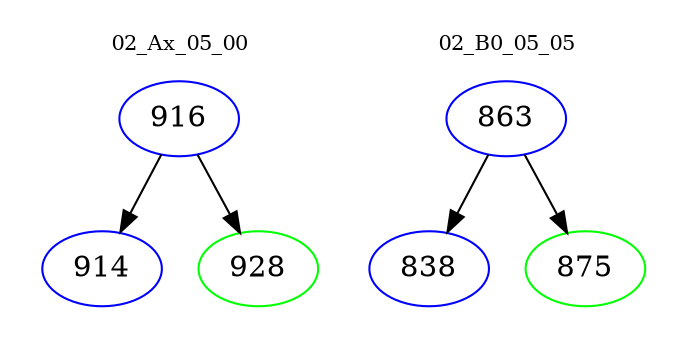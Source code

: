 digraph{
subgraph cluster_0 {
color = white
label = "02_Ax_05_00";
fontsize=10;
T0_916 [label="916", color="blue"]
T0_916 -> T0_914 [color="black"]
T0_914 [label="914", color="blue"]
T0_916 -> T0_928 [color="black"]
T0_928 [label="928", color="green"]
}
subgraph cluster_1 {
color = white
label = "02_B0_05_05";
fontsize=10;
T1_863 [label="863", color="blue"]
T1_863 -> T1_838 [color="black"]
T1_838 [label="838", color="blue"]
T1_863 -> T1_875 [color="black"]
T1_875 [label="875", color="green"]
}
}
